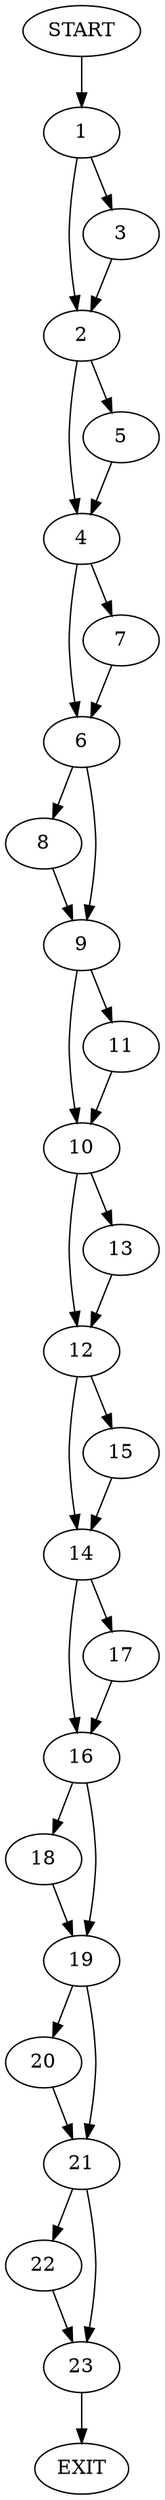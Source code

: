 digraph {
0 [label="START"]
24 [label="EXIT"]
0 -> 1
1 -> 2
1 -> 3
3 -> 2
2 -> 4
2 -> 5
4 -> 6
4 -> 7
5 -> 4
6 -> 8
6 -> 9
7 -> 6
8 -> 9
9 -> 10
9 -> 11
11 -> 10
10 -> 12
10 -> 13
12 -> 14
12 -> 15
13 -> 12
15 -> 14
14 -> 16
14 -> 17
16 -> 18
16 -> 19
17 -> 16
18 -> 19
19 -> 20
19 -> 21
21 -> 22
21 -> 23
20 -> 21
23 -> 24
22 -> 23
}
